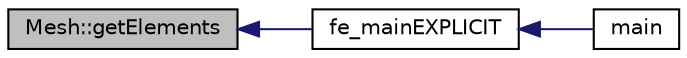 digraph "Mesh::getElements"
{
  edge [fontname="Helvetica",fontsize="10",labelfontname="Helvetica",labelfontsize="10"];
  node [fontname="Helvetica",fontsize="10",shape=record];
  rankdir="LR";
  Node1 [label="Mesh::getElements",height=0.2,width=0.4,color="black", fillcolor="grey75", style="filled", fontcolor="black"];
  Node1 -> Node2 [dir="back",color="midnightblue",fontsize="10",style="solid",fontname="Helvetica"];
  Node2 [label="fe_mainEXPLICIT",height=0.2,width=0.4,color="black", fillcolor="white", style="filled",URL="$fe__main_e_x_p_l_i_c_i_t_8cpp.html#ab2f8704631ca6c23a453d1905efbb162",tooltip="This function carries out the explicit dynamic analysis of the FEM problem. "];
  Node2 -> Node3 [dir="back",color="midnightblue",fontsize="10",style="solid",fontname="Helvetica"];
  Node3 [label="main",height=0.2,width=0.4,color="black", fillcolor="white", style="filled",URL="$main_8cpp.html#ae66f6b31b5ad750f1fe042a706a4e3d4"];
}

